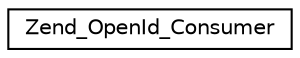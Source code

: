digraph G
{
  edge [fontname="Helvetica",fontsize="10",labelfontname="Helvetica",labelfontsize="10"];
  node [fontname="Helvetica",fontsize="10",shape=record];
  rankdir="LR";
  Node1 [label="Zend_OpenId_Consumer",height=0.2,width=0.4,color="black", fillcolor="white", style="filled",URL="$class_zend___open_id___consumer.html"];
}
